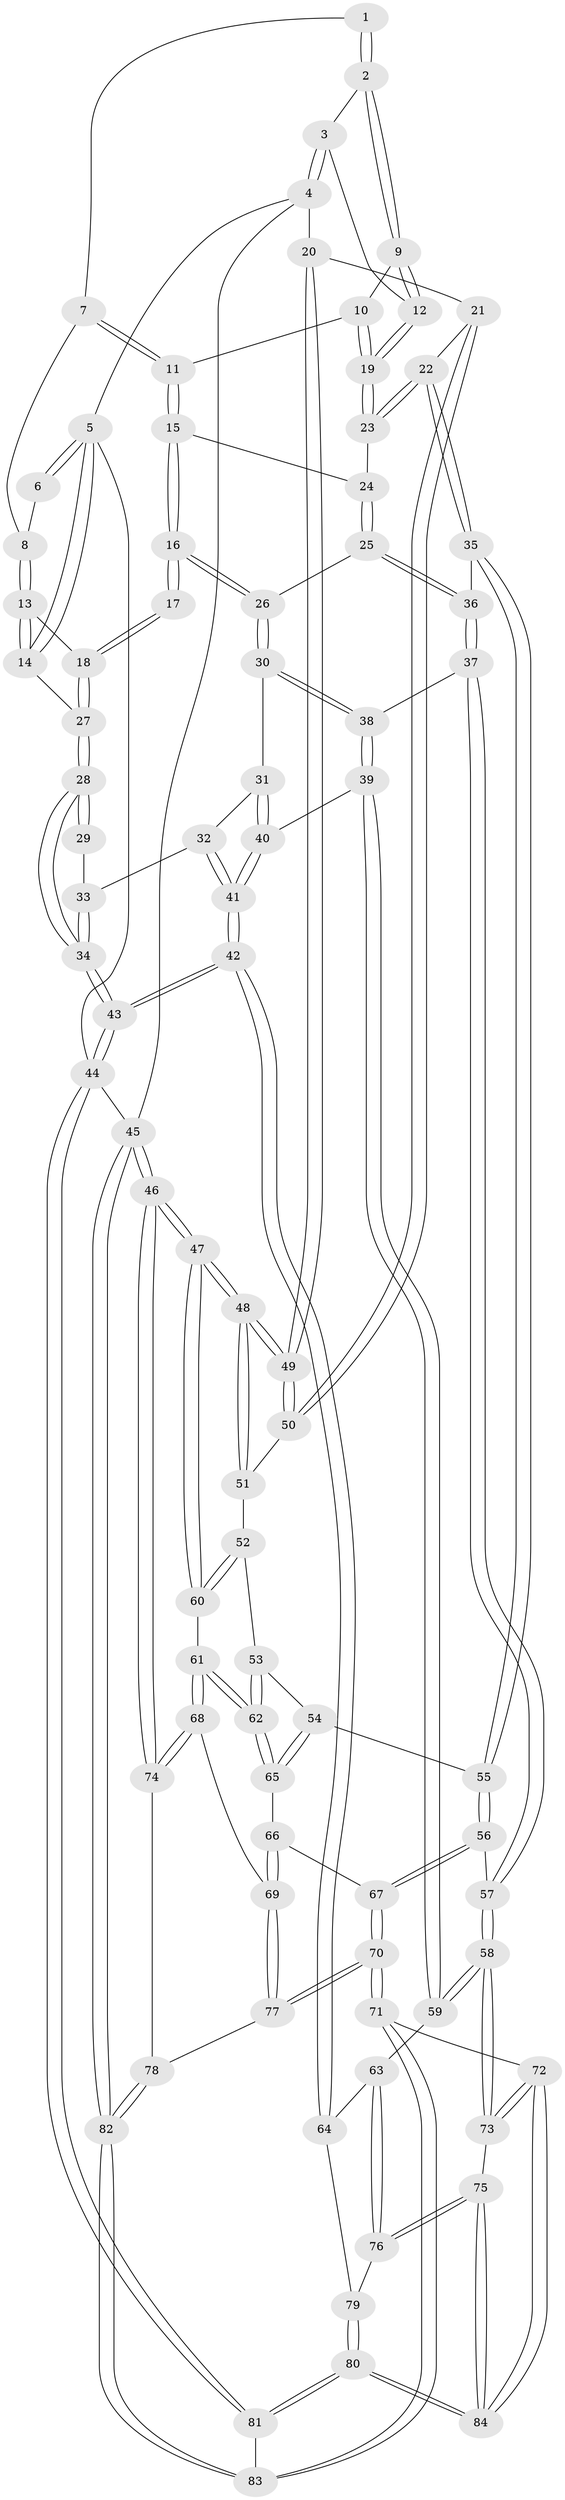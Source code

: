 // Generated by graph-tools (version 1.1) at 2025/00/03/09/25 05:00:06]
// undirected, 84 vertices, 207 edges
graph export_dot {
graph [start="1"]
  node [color=gray90,style=filled];
  1 [pos="+0.5154846456939948+0"];
  2 [pos="+0.6349182524247303+0"];
  3 [pos="+0.7898189346075113+0"];
  4 [pos="+1+0"];
  5 [pos="+0+0"];
  6 [pos="+0.19247706100280806+0"];
  7 [pos="+0.357034588990955+0.09687898036119359"];
  8 [pos="+0.23175186619976218+0.07783368505297715"];
  9 [pos="+0.5036950985128991+0.14719962659155367"];
  10 [pos="+0.5009897049868423+0.1527132994992577"];
  11 [pos="+0.46504639852045165+0.1895441476988848"];
  12 [pos="+0.7378248371651435+0.187700703941271"];
  13 [pos="+0.20679705861164213+0.14550215886165702"];
  14 [pos="+0+0"];
  15 [pos="+0.4532414577318252+0.2230825689630973"];
  16 [pos="+0.19096806327775084+0.23434870494684554"];
  17 [pos="+0.1900067352317261+0.23277671363152022"];
  18 [pos="+0.187003591998275+0.2233589008376126"];
  19 [pos="+0.7302005746167013+0.2736165038762048"];
  20 [pos="+1+0"];
  21 [pos="+0.7753748473612261+0.37002532043971825"];
  22 [pos="+0.7594394497664367+0.36701512530404684"];
  23 [pos="+0.7379575383556642+0.31734003752487294"];
  24 [pos="+0.4603558010890448+0.25147453217615573"];
  25 [pos="+0.4518153403172232+0.3773779788168633"];
  26 [pos="+0.20250566653186536+0.3623277597302669"];
  27 [pos="+0+0"];
  28 [pos="+0+0.24708828390743778"];
  29 [pos="+0.11159090867354741+0.26288911290223516"];
  30 [pos="+0.20083577736543445+0.3666010945557802"];
  31 [pos="+0.18289710002169055+0.38854752120891467"];
  32 [pos="+0.11128508639799005+0.42432199447019275"];
  33 [pos="+0+0.3500375298989599"];
  34 [pos="+0+0.3293984636598181"];
  35 [pos="+0.6705574117894352+0.4451238587372436"];
  36 [pos="+0.4779094992787464+0.4271681121056907"];
  37 [pos="+0.4160734960582971+0.5428065992346566"];
  38 [pos="+0.37499674717562737+0.5480446636836005"];
  39 [pos="+0.26632669624423394+0.6142513944724464"];
  40 [pos="+0.22802259506319875+0.6004569242960985"];
  41 [pos="+0+0.6624969215476367"];
  42 [pos="+0+0.6912202696647997"];
  43 [pos="+0+0.6983408205347459"];
  44 [pos="+0+1"];
  45 [pos="+1+1"];
  46 [pos="+1+1"];
  47 [pos="+1+0.8677875570799444"];
  48 [pos="+1+0.4952531726038889"];
  49 [pos="+1+0.43525973490317726"];
  50 [pos="+0.8255064896948332+0.40907504964476515"];
  51 [pos="+0.8838576078960546+0.5789716155050109"];
  52 [pos="+0.8833254331173526+0.5811628569525519"];
  53 [pos="+0.8793658343315436+0.5840727016848786"];
  54 [pos="+0.7367011950311406+0.6417356913858588"];
  55 [pos="+0.665385457098977+0.5595342728269512"];
  56 [pos="+0.5567940083934465+0.6502155534501114"];
  57 [pos="+0.4833962568663993+0.6530605829426905"];
  58 [pos="+0.422612833408566+0.7875846539523326"];
  59 [pos="+0.27253976453096274+0.6426444976987593"];
  60 [pos="+0.9607802524148006+0.6993631628705395"];
  61 [pos="+0.8506052610135041+0.7331590603558357"];
  62 [pos="+0.8360078240877099+0.7100170590139425"];
  63 [pos="+0.24006957203238732+0.736619242923983"];
  64 [pos="+0.016218379533430652+0.7380898740127099"];
  65 [pos="+0.7381460697576003+0.6625595469499872"];
  66 [pos="+0.7363366115931307+0.6675474379223316"];
  67 [pos="+0.6227646740454305+0.7402311439081308"];
  68 [pos="+0.8372650441620005+0.772155819279647"];
  69 [pos="+0.7499260470782536+0.7996318834968538"];
  70 [pos="+0.6289003439003942+0.8357000528802523"];
  71 [pos="+0.5481023560665387+0.918356414349565"];
  72 [pos="+0.5157352406419516+0.896753659065767"];
  73 [pos="+0.42038671808824213+0.8254992383376594"];
  74 [pos="+0.9049835776090958+0.8430892282757015"];
  75 [pos="+0.30355818092778736+0.8683444149457972"];
  76 [pos="+0.2883555558845555+0.8545082157201024"];
  77 [pos="+0.7366365767146857+0.8193140773879883"];
  78 [pos="+0.7657779963849446+0.8608586739510107"];
  79 [pos="+0.05782210792998566+0.7872042010412084"];
  80 [pos="+0.17595290186433685+1"];
  81 [pos="+0.15038051310197806+1"];
  82 [pos="+0.9019053172506639+1"];
  83 [pos="+0.618473989953313+1"];
  84 [pos="+0.1838812691118869+1"];
  1 -- 2;
  1 -- 2;
  1 -- 7;
  2 -- 3;
  2 -- 9;
  2 -- 9;
  3 -- 4;
  3 -- 4;
  3 -- 12;
  4 -- 5;
  4 -- 20;
  4 -- 45;
  5 -- 6;
  5 -- 6;
  5 -- 14;
  5 -- 14;
  5 -- 44;
  6 -- 8;
  7 -- 8;
  7 -- 11;
  7 -- 11;
  8 -- 13;
  8 -- 13;
  9 -- 10;
  9 -- 12;
  9 -- 12;
  10 -- 11;
  10 -- 19;
  10 -- 19;
  11 -- 15;
  11 -- 15;
  12 -- 19;
  12 -- 19;
  13 -- 14;
  13 -- 14;
  13 -- 18;
  14 -- 27;
  15 -- 16;
  15 -- 16;
  15 -- 24;
  16 -- 17;
  16 -- 17;
  16 -- 26;
  16 -- 26;
  17 -- 18;
  17 -- 18;
  18 -- 27;
  18 -- 27;
  19 -- 23;
  19 -- 23;
  20 -- 21;
  20 -- 49;
  20 -- 49;
  21 -- 22;
  21 -- 50;
  21 -- 50;
  22 -- 23;
  22 -- 23;
  22 -- 35;
  22 -- 35;
  23 -- 24;
  24 -- 25;
  24 -- 25;
  25 -- 26;
  25 -- 36;
  25 -- 36;
  26 -- 30;
  26 -- 30;
  27 -- 28;
  27 -- 28;
  28 -- 29;
  28 -- 29;
  28 -- 34;
  28 -- 34;
  29 -- 33;
  30 -- 31;
  30 -- 38;
  30 -- 38;
  31 -- 32;
  31 -- 40;
  31 -- 40;
  32 -- 33;
  32 -- 41;
  32 -- 41;
  33 -- 34;
  33 -- 34;
  34 -- 43;
  34 -- 43;
  35 -- 36;
  35 -- 55;
  35 -- 55;
  36 -- 37;
  36 -- 37;
  37 -- 38;
  37 -- 57;
  37 -- 57;
  38 -- 39;
  38 -- 39;
  39 -- 40;
  39 -- 59;
  39 -- 59;
  40 -- 41;
  40 -- 41;
  41 -- 42;
  41 -- 42;
  42 -- 43;
  42 -- 43;
  42 -- 64;
  42 -- 64;
  43 -- 44;
  43 -- 44;
  44 -- 81;
  44 -- 81;
  44 -- 45;
  45 -- 46;
  45 -- 46;
  45 -- 82;
  45 -- 82;
  46 -- 47;
  46 -- 47;
  46 -- 74;
  46 -- 74;
  47 -- 48;
  47 -- 48;
  47 -- 60;
  47 -- 60;
  48 -- 49;
  48 -- 49;
  48 -- 51;
  48 -- 51;
  49 -- 50;
  49 -- 50;
  50 -- 51;
  51 -- 52;
  52 -- 53;
  52 -- 60;
  52 -- 60;
  53 -- 54;
  53 -- 62;
  53 -- 62;
  54 -- 55;
  54 -- 65;
  54 -- 65;
  55 -- 56;
  55 -- 56;
  56 -- 57;
  56 -- 67;
  56 -- 67;
  57 -- 58;
  57 -- 58;
  58 -- 59;
  58 -- 59;
  58 -- 73;
  58 -- 73;
  59 -- 63;
  60 -- 61;
  61 -- 62;
  61 -- 62;
  61 -- 68;
  61 -- 68;
  62 -- 65;
  62 -- 65;
  63 -- 64;
  63 -- 76;
  63 -- 76;
  64 -- 79;
  65 -- 66;
  66 -- 67;
  66 -- 69;
  66 -- 69;
  67 -- 70;
  67 -- 70;
  68 -- 69;
  68 -- 74;
  68 -- 74;
  69 -- 77;
  69 -- 77;
  70 -- 71;
  70 -- 71;
  70 -- 77;
  70 -- 77;
  71 -- 72;
  71 -- 83;
  71 -- 83;
  72 -- 73;
  72 -- 73;
  72 -- 84;
  72 -- 84;
  73 -- 75;
  74 -- 78;
  75 -- 76;
  75 -- 76;
  75 -- 84;
  75 -- 84;
  76 -- 79;
  77 -- 78;
  78 -- 82;
  78 -- 82;
  79 -- 80;
  79 -- 80;
  80 -- 81;
  80 -- 81;
  80 -- 84;
  80 -- 84;
  81 -- 83;
  82 -- 83;
  82 -- 83;
}
